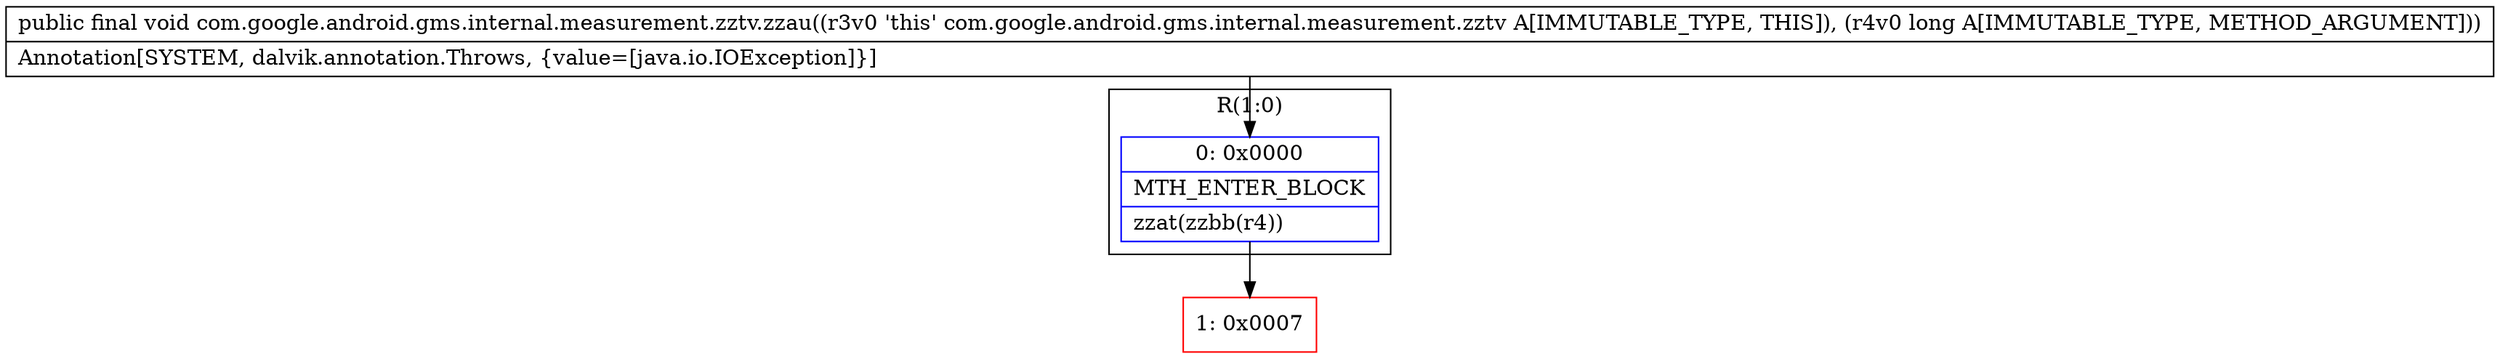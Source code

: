 digraph "CFG forcom.google.android.gms.internal.measurement.zztv.zzau(J)V" {
subgraph cluster_Region_1812151945 {
label = "R(1:0)";
node [shape=record,color=blue];
Node_0 [shape=record,label="{0\:\ 0x0000|MTH_ENTER_BLOCK\l|zzat(zzbb(r4))\l}"];
}
Node_1 [shape=record,color=red,label="{1\:\ 0x0007}"];
MethodNode[shape=record,label="{public final void com.google.android.gms.internal.measurement.zztv.zzau((r3v0 'this' com.google.android.gms.internal.measurement.zztv A[IMMUTABLE_TYPE, THIS]), (r4v0 long A[IMMUTABLE_TYPE, METHOD_ARGUMENT]))  | Annotation[SYSTEM, dalvik.annotation.Throws, \{value=[java.io.IOException]\}]\l}"];
MethodNode -> Node_0;
Node_0 -> Node_1;
}

